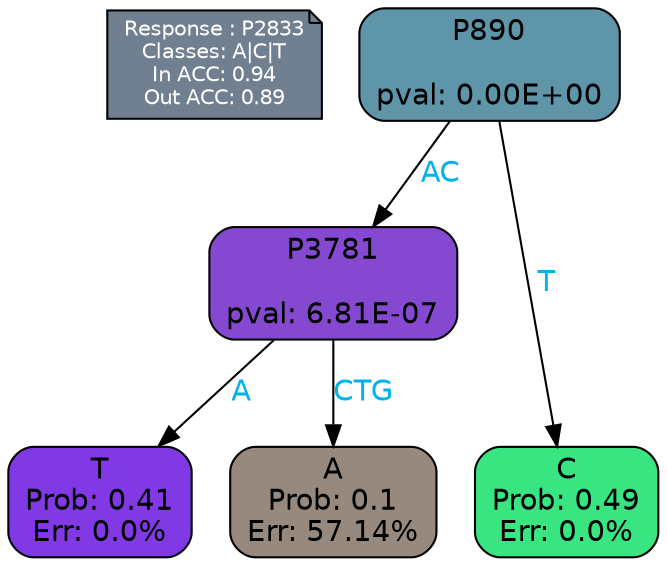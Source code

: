 digraph Tree {
node [shape=box, style="filled, rounded", color="black", fontname=helvetica] ;
graph [ranksep=equally, splines=polylines, bgcolor=transparent, dpi=600] ;
edge [fontname=helvetica] ;
LEGEND [label="Response : P2833
Classes: A|C|T
In ACC: 0.94
Out ACC: 0.89
",shape=note,align=left,style=filled,fillcolor="slategray",fontcolor="white",fontsize=10];1 [label="P890

pval: 0.00E+00", fillcolor="#5f95a9"] ;
2 [label="P3781

pval: 6.81E-07", fillcolor="#8548d1"] ;
3 [label="T
Prob: 0.41
Err: 0.0%", fillcolor="#8139e5"] ;
4 [label="A
Prob: 0.1
Err: 57.14%", fillcolor="#97897e"] ;
5 [label="C
Prob: 0.49
Err: 0.0%", fillcolor="#39e581"] ;
1 -> 2 [label="AC",fontcolor=deepskyblue2] ;
1 -> 5 [label="T",fontcolor=deepskyblue2] ;
2 -> 3 [label="A",fontcolor=deepskyblue2] ;
2 -> 4 [label="CTG",fontcolor=deepskyblue2] ;
{rank = same; 3;4;5;}{rank = same; LEGEND;1;}}